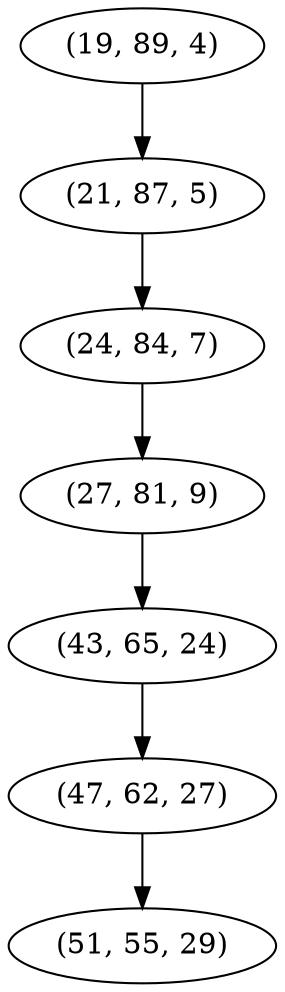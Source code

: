 digraph tree {
    "(19, 89, 4)";
    "(21, 87, 5)";
    "(24, 84, 7)";
    "(27, 81, 9)";
    "(43, 65, 24)";
    "(47, 62, 27)";
    "(51, 55, 29)";
    "(19, 89, 4)" -> "(21, 87, 5)";
    "(21, 87, 5)" -> "(24, 84, 7)";
    "(24, 84, 7)" -> "(27, 81, 9)";
    "(27, 81, 9)" -> "(43, 65, 24)";
    "(43, 65, 24)" -> "(47, 62, 27)";
    "(47, 62, 27)" -> "(51, 55, 29)";
}
